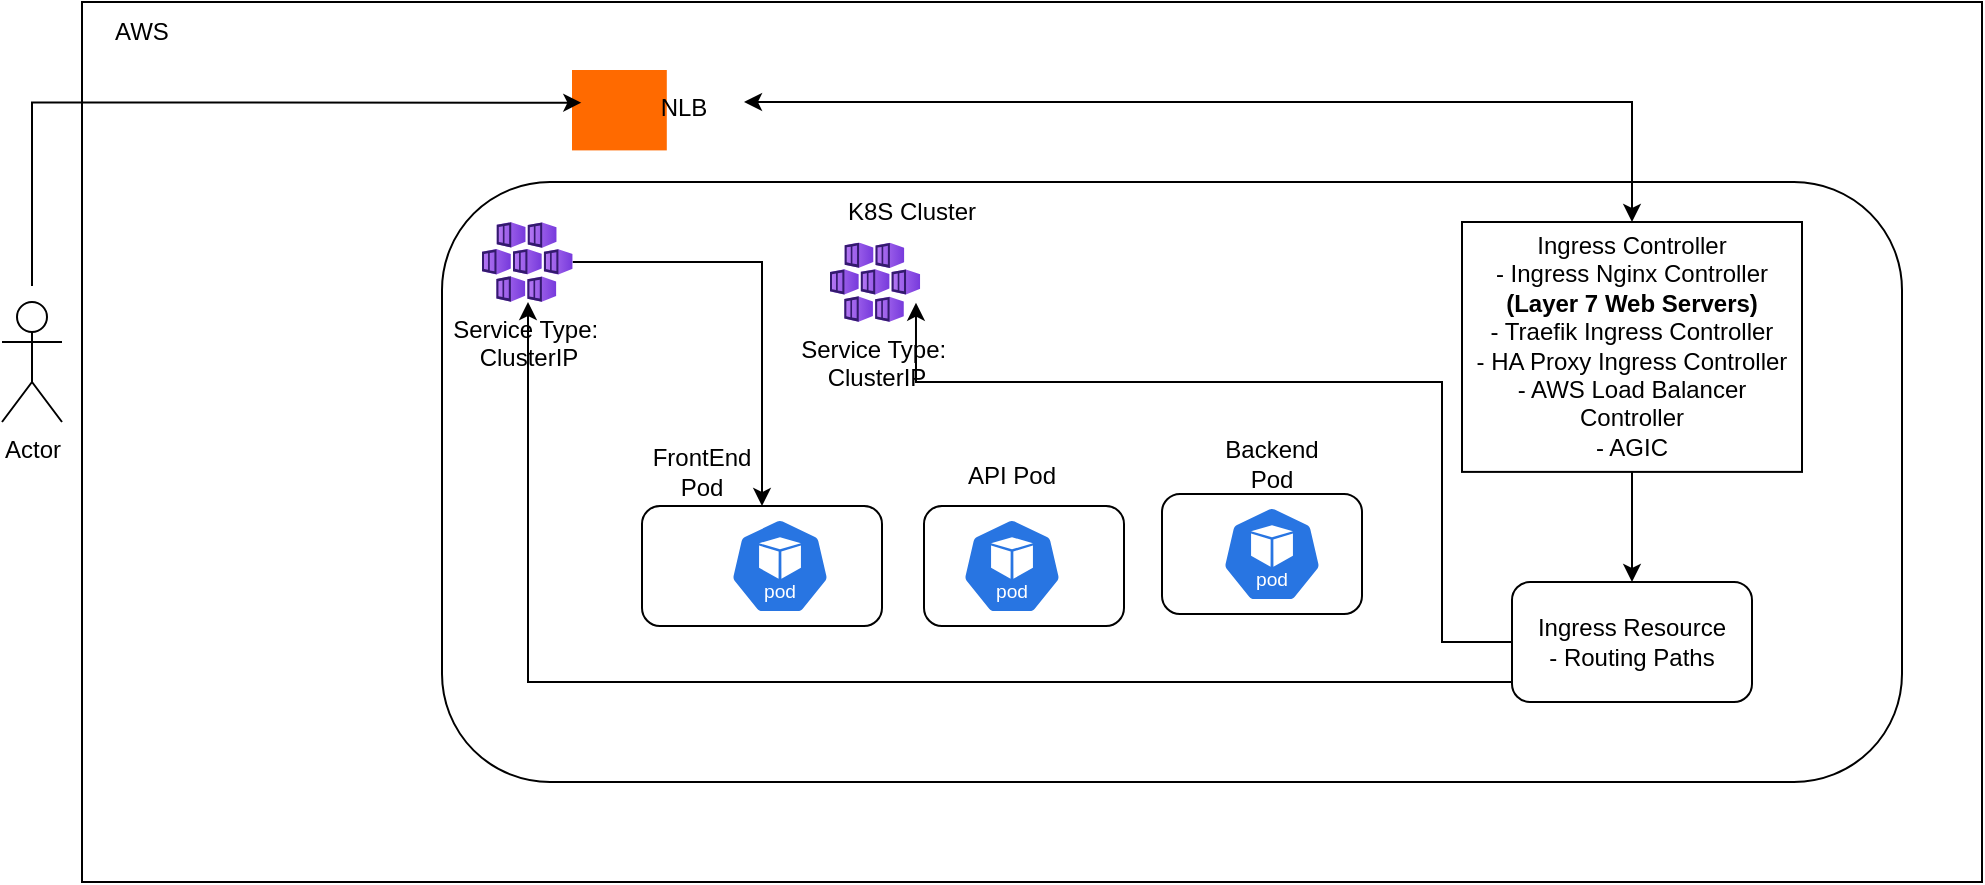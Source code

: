 <mxfile version="27.1.4">
  <diagram name="Page-1" id="ds5lReaJzdb_WGklA69d">
    <mxGraphModel dx="1245" dy="1586" grid="1" gridSize="10" guides="1" tooltips="1" connect="1" arrows="1" fold="1" page="1" pageScale="1" pageWidth="827" pageHeight="1169" math="0" shadow="0">
      <root>
        <mxCell id="0" />
        <mxCell id="1" parent="0" />
        <mxCell id="2-JfO3k-ee9tkNi8z5oQ-13" value="" style="rounded=0;whiteSpace=wrap;html=1;" vertex="1" parent="1">
          <mxGeometry x="90" y="-10" width="950" height="440" as="geometry" />
        </mxCell>
        <mxCell id="2-JfO3k-ee9tkNi8z5oQ-1" value="" style="rounded=1;whiteSpace=wrap;html=1;arcSize=18;" vertex="1" parent="1">
          <mxGeometry x="270" y="80" width="730" height="300" as="geometry" />
        </mxCell>
        <mxCell id="2-JfO3k-ee9tkNi8z5oQ-19" value="" style="rounded=1;whiteSpace=wrap;html=1;" vertex="1" parent="1">
          <mxGeometry x="630" y="236" width="100" height="60" as="geometry" />
        </mxCell>
        <mxCell id="2-JfO3k-ee9tkNi8z5oQ-17" value="" style="rounded=1;whiteSpace=wrap;html=1;" vertex="1" parent="1">
          <mxGeometry x="511" y="242" width="100" height="60" as="geometry" />
        </mxCell>
        <mxCell id="2-JfO3k-ee9tkNi8z5oQ-7" value="" style="rounded=1;whiteSpace=wrap;html=1;" vertex="1" parent="1">
          <mxGeometry x="370" y="242" width="120" height="60" as="geometry" />
        </mxCell>
        <mxCell id="2-JfO3k-ee9tkNi8z5oQ-2" value="K8S Cl&lt;span style=&quot;background-color: transparent; color: light-dark(rgb(0, 0, 0), rgb(255, 255, 255));&quot;&gt;uster&lt;/span&gt;" style="text;html=1;align=center;verticalAlign=middle;whiteSpace=wrap;rounded=0;" vertex="1" parent="1">
          <mxGeometry x="445" y="80.2" width="120" height="30" as="geometry" />
        </mxCell>
        <mxCell id="2-JfO3k-ee9tkNi8z5oQ-3" value="" style="aspect=fixed;sketch=0;html=1;dashed=0;whitespace=wrap;verticalLabelPosition=bottom;verticalAlign=top;fillColor=#2875E2;strokeColor=#ffffff;points=[[0.005,0.63,0],[0.1,0.2,0],[0.9,0.2,0],[0.5,0,0],[0.995,0.63,0],[0.72,0.99,0],[0.5,1,0],[0.28,0.99,0]];shape=mxgraph.kubernetes.icon2;kubernetesLabel=1;prIcon=pod" vertex="1" parent="1">
          <mxGeometry x="414" y="248" width="50" height="48" as="geometry" />
        </mxCell>
        <mxCell id="2-JfO3k-ee9tkNi8z5oQ-4" value="" style="aspect=fixed;sketch=0;html=1;dashed=0;whitespace=wrap;verticalLabelPosition=bottom;verticalAlign=top;fillColor=#2875E2;strokeColor=#ffffff;points=[[0.005,0.63,0],[0.1,0.2,0],[0.9,0.2,0],[0.5,0,0],[0.995,0.63,0],[0.72,0.99,0],[0.5,1,0],[0.28,0.99,0]];shape=mxgraph.kubernetes.icon2;kubernetesLabel=1;prIcon=pod" vertex="1" parent="1">
          <mxGeometry x="530" y="248" width="50" height="48" as="geometry" />
        </mxCell>
        <mxCell id="2-JfO3k-ee9tkNi8z5oQ-5" value="" style="aspect=fixed;sketch=0;html=1;dashed=0;whitespace=wrap;verticalLabelPosition=bottom;verticalAlign=top;fillColor=#2875E2;strokeColor=#ffffff;points=[[0.005,0.63,0],[0.1,0.2,0],[0.9,0.2,0],[0.5,0,0],[0.995,0.63,0],[0.72,0.99,0],[0.5,1,0],[0.28,0.99,0]];shape=mxgraph.kubernetes.icon2;kubernetesLabel=1;prIcon=pod" vertex="1" parent="1">
          <mxGeometry x="660" y="242" width="50" height="48" as="geometry" />
        </mxCell>
        <mxCell id="2-JfO3k-ee9tkNi8z5oQ-12" style="edgeStyle=orthogonalEdgeStyle;rounded=0;orthogonalLoop=1;jettySize=auto;html=1;" edge="1" parent="1" source="2-JfO3k-ee9tkNi8z5oQ-6" target="2-JfO3k-ee9tkNi8z5oQ-7">
          <mxGeometry relative="1" as="geometry" />
        </mxCell>
        <mxCell id="2-JfO3k-ee9tkNi8z5oQ-6" value="&lt;div&gt;Service Type:&amp;nbsp;&lt;/div&gt;&lt;div&gt;ClusterIP&lt;/div&gt;" style="image;aspect=fixed;html=1;points=[];align=center;fontSize=12;image=img/lib/azure2/containers/Kubernetes_Services.svg;" vertex="1" parent="1">
          <mxGeometry x="290" y="100" width="45.33" height="40" as="geometry" />
        </mxCell>
        <mxCell id="2-JfO3k-ee9tkNi8z5oQ-8" value="FrontEnd Pod" style="text;html=1;align=center;verticalAlign=middle;whiteSpace=wrap;rounded=0;" vertex="1" parent="1">
          <mxGeometry x="370" y="210" width="60" height="30" as="geometry" />
        </mxCell>
        <mxCell id="2-JfO3k-ee9tkNi8z5oQ-10" value="Actor" style="shape=umlActor;verticalLabelPosition=bottom;verticalAlign=top;html=1;outlineConnect=0;" vertex="1" parent="1">
          <mxGeometry x="50" y="140" width="30" height="60" as="geometry" />
        </mxCell>
        <mxCell id="2-JfO3k-ee9tkNi8z5oQ-14" value="AWS" style="text;html=1;align=center;verticalAlign=middle;whiteSpace=wrap;rounded=0;" vertex="1" parent="1">
          <mxGeometry x="90" y="-10" width="60" height="30" as="geometry" />
        </mxCell>
        <mxCell id="2-JfO3k-ee9tkNi8z5oQ-18" value="API Pod" style="text;html=1;align=center;verticalAlign=middle;whiteSpace=wrap;rounded=0;" vertex="1" parent="1">
          <mxGeometry x="525" y="212" width="60" height="30" as="geometry" />
        </mxCell>
        <mxCell id="2-JfO3k-ee9tkNi8z5oQ-20" value="Backend Pod" style="text;html=1;align=center;verticalAlign=middle;whiteSpace=wrap;rounded=0;" vertex="1" parent="1">
          <mxGeometry x="655" y="206" width="60" height="30" as="geometry" />
        </mxCell>
        <mxCell id="2-JfO3k-ee9tkNi8z5oQ-22" value="&lt;div&gt;Service Type:&amp;nbsp;&lt;/div&gt;&lt;div&gt;ClusterIP&lt;/div&gt;" style="image;aspect=fixed;html=1;points=[];align=center;fontSize=12;image=img/lib/azure2/containers/Kubernetes_Services.svg;" vertex="1" parent="1">
          <mxGeometry x="464" y="110.2" width="45.11" height="39.8" as="geometry" />
        </mxCell>
        <mxCell id="2-JfO3k-ee9tkNi8z5oQ-25" value="" style="points=[];aspect=fixed;html=1;align=center;shadow=0;dashed=0;fillColor=#FF6A00;strokeColor=none;shape=mxgraph.alibaba_cloud.alb_application_load_balancer_01;" vertex="1" parent="1">
          <mxGeometry x="335" y="24" width="47.4" height="40.2" as="geometry" />
        </mxCell>
        <mxCell id="2-JfO3k-ee9tkNi8z5oQ-26" value="NLB" style="text;html=1;align=center;verticalAlign=middle;whiteSpace=wrap;rounded=0;" vertex="1" parent="1">
          <mxGeometry x="361" y="28" width="60" height="30" as="geometry" />
        </mxCell>
        <mxCell id="2-JfO3k-ee9tkNi8z5oQ-30" style="edgeStyle=orthogonalEdgeStyle;rounded=0;orthogonalLoop=1;jettySize=auto;html=1;startArrow=classic;startFill=1;" edge="1" parent="1" source="2-JfO3k-ee9tkNi8z5oQ-27" target="2-JfO3k-ee9tkNi8z5oQ-26">
          <mxGeometry relative="1" as="geometry">
            <Array as="points">
              <mxPoint x="865" y="40" />
            </Array>
          </mxGeometry>
        </mxCell>
        <mxCell id="2-JfO3k-ee9tkNi8z5oQ-32" style="edgeStyle=orthogonalEdgeStyle;rounded=0;orthogonalLoop=1;jettySize=auto;html=1;entryX=0.5;entryY=0;entryDx=0;entryDy=0;" edge="1" parent="1" source="2-JfO3k-ee9tkNi8z5oQ-27" target="2-JfO3k-ee9tkNi8z5oQ-28">
          <mxGeometry relative="1" as="geometry" />
        </mxCell>
        <mxCell id="2-JfO3k-ee9tkNi8z5oQ-27" value="Ingress Controller&lt;div&gt;- Ingress Nginx Controller &lt;b&gt;(Layer 7 Web Servers)&lt;/b&gt;&lt;/div&gt;&lt;div&gt;- Traefik Ingress Controller&lt;/div&gt;&lt;div&gt;- HA Proxy Ingress Controller&lt;/div&gt;&lt;div&gt;- AWS Load Balancer Controller&lt;/div&gt;&lt;div&gt;- AGIC&lt;/div&gt;" style="rounded=0;whiteSpace=wrap;html=1;" vertex="1" parent="1">
          <mxGeometry x="780" y="100" width="170" height="124.95" as="geometry" />
        </mxCell>
        <mxCell id="2-JfO3k-ee9tkNi8z5oQ-33" style="edgeStyle=orthogonalEdgeStyle;rounded=0;orthogonalLoop=1;jettySize=auto;html=1;" edge="1" parent="1" source="2-JfO3k-ee9tkNi8z5oQ-28" target="2-JfO3k-ee9tkNi8z5oQ-6">
          <mxGeometry relative="1" as="geometry">
            <Array as="points">
              <mxPoint x="313" y="330" />
            </Array>
          </mxGeometry>
        </mxCell>
        <mxCell id="2-JfO3k-ee9tkNi8z5oQ-28" value="Ingress Resource&lt;div&gt;- Routing Paths&lt;/div&gt;" style="rounded=1;whiteSpace=wrap;html=1;" vertex="1" parent="1">
          <mxGeometry x="805" y="280" width="120" height="60" as="geometry" />
        </mxCell>
        <mxCell id="2-JfO3k-ee9tkNi8z5oQ-31" style="edgeStyle=orthogonalEdgeStyle;rounded=0;orthogonalLoop=1;jettySize=auto;html=1;entryX=0.267;entryY=0.605;entryDx=0;entryDy=0;entryPerimeter=0;" edge="1" parent="1">
          <mxGeometry relative="1" as="geometry">
            <mxPoint x="65" y="132" as="sourcePoint" />
            <mxPoint x="339.656" y="40.321" as="targetPoint" />
            <Array as="points">
              <mxPoint x="65" y="40" />
            </Array>
          </mxGeometry>
        </mxCell>
        <mxCell id="2-JfO3k-ee9tkNi8z5oQ-34" style="edgeStyle=orthogonalEdgeStyle;rounded=0;orthogonalLoop=1;jettySize=auto;html=1;entryX=0.953;entryY=0.757;entryDx=0;entryDy=0;entryPerimeter=0;" edge="1" parent="1" source="2-JfO3k-ee9tkNi8z5oQ-28" target="2-JfO3k-ee9tkNi8z5oQ-22">
          <mxGeometry relative="1" as="geometry">
            <Array as="points">
              <mxPoint x="770" y="310" />
              <mxPoint x="770" y="180" />
              <mxPoint x="507" y="180" />
            </Array>
          </mxGeometry>
        </mxCell>
      </root>
    </mxGraphModel>
  </diagram>
</mxfile>

